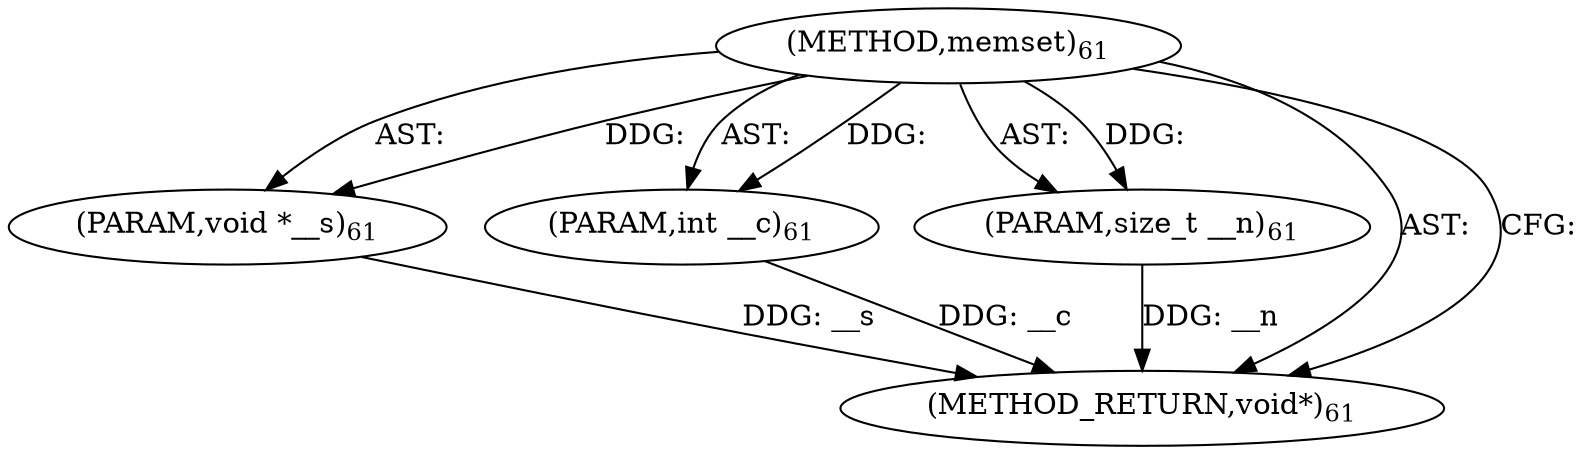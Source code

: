 digraph "memset" {  
"98760" [label = <(METHOD,memset)<SUB>61</SUB>> ]
"98761" [label = <(PARAM,void *__s)<SUB>61</SUB>> ]
"98762" [label = <(PARAM,int __c)<SUB>61</SUB>> ]
"98763" [label = <(PARAM,size_t __n)<SUB>61</SUB>> ]
"98764" [label = <(METHOD_RETURN,void*)<SUB>61</SUB>> ]
  "98760" -> "98761"  [ label = "AST: "] 
  "98760" -> "98762"  [ label = "AST: "] 
  "98760" -> "98763"  [ label = "AST: "] 
  "98760" -> "98764"  [ label = "AST: "] 
  "98760" -> "98764"  [ label = "CFG: "] 
  "98761" -> "98764"  [ label = "DDG: __s"] 
  "98762" -> "98764"  [ label = "DDG: __c"] 
  "98763" -> "98764"  [ label = "DDG: __n"] 
  "98760" -> "98761"  [ label = "DDG: "] 
  "98760" -> "98762"  [ label = "DDG: "] 
  "98760" -> "98763"  [ label = "DDG: "] 
}
